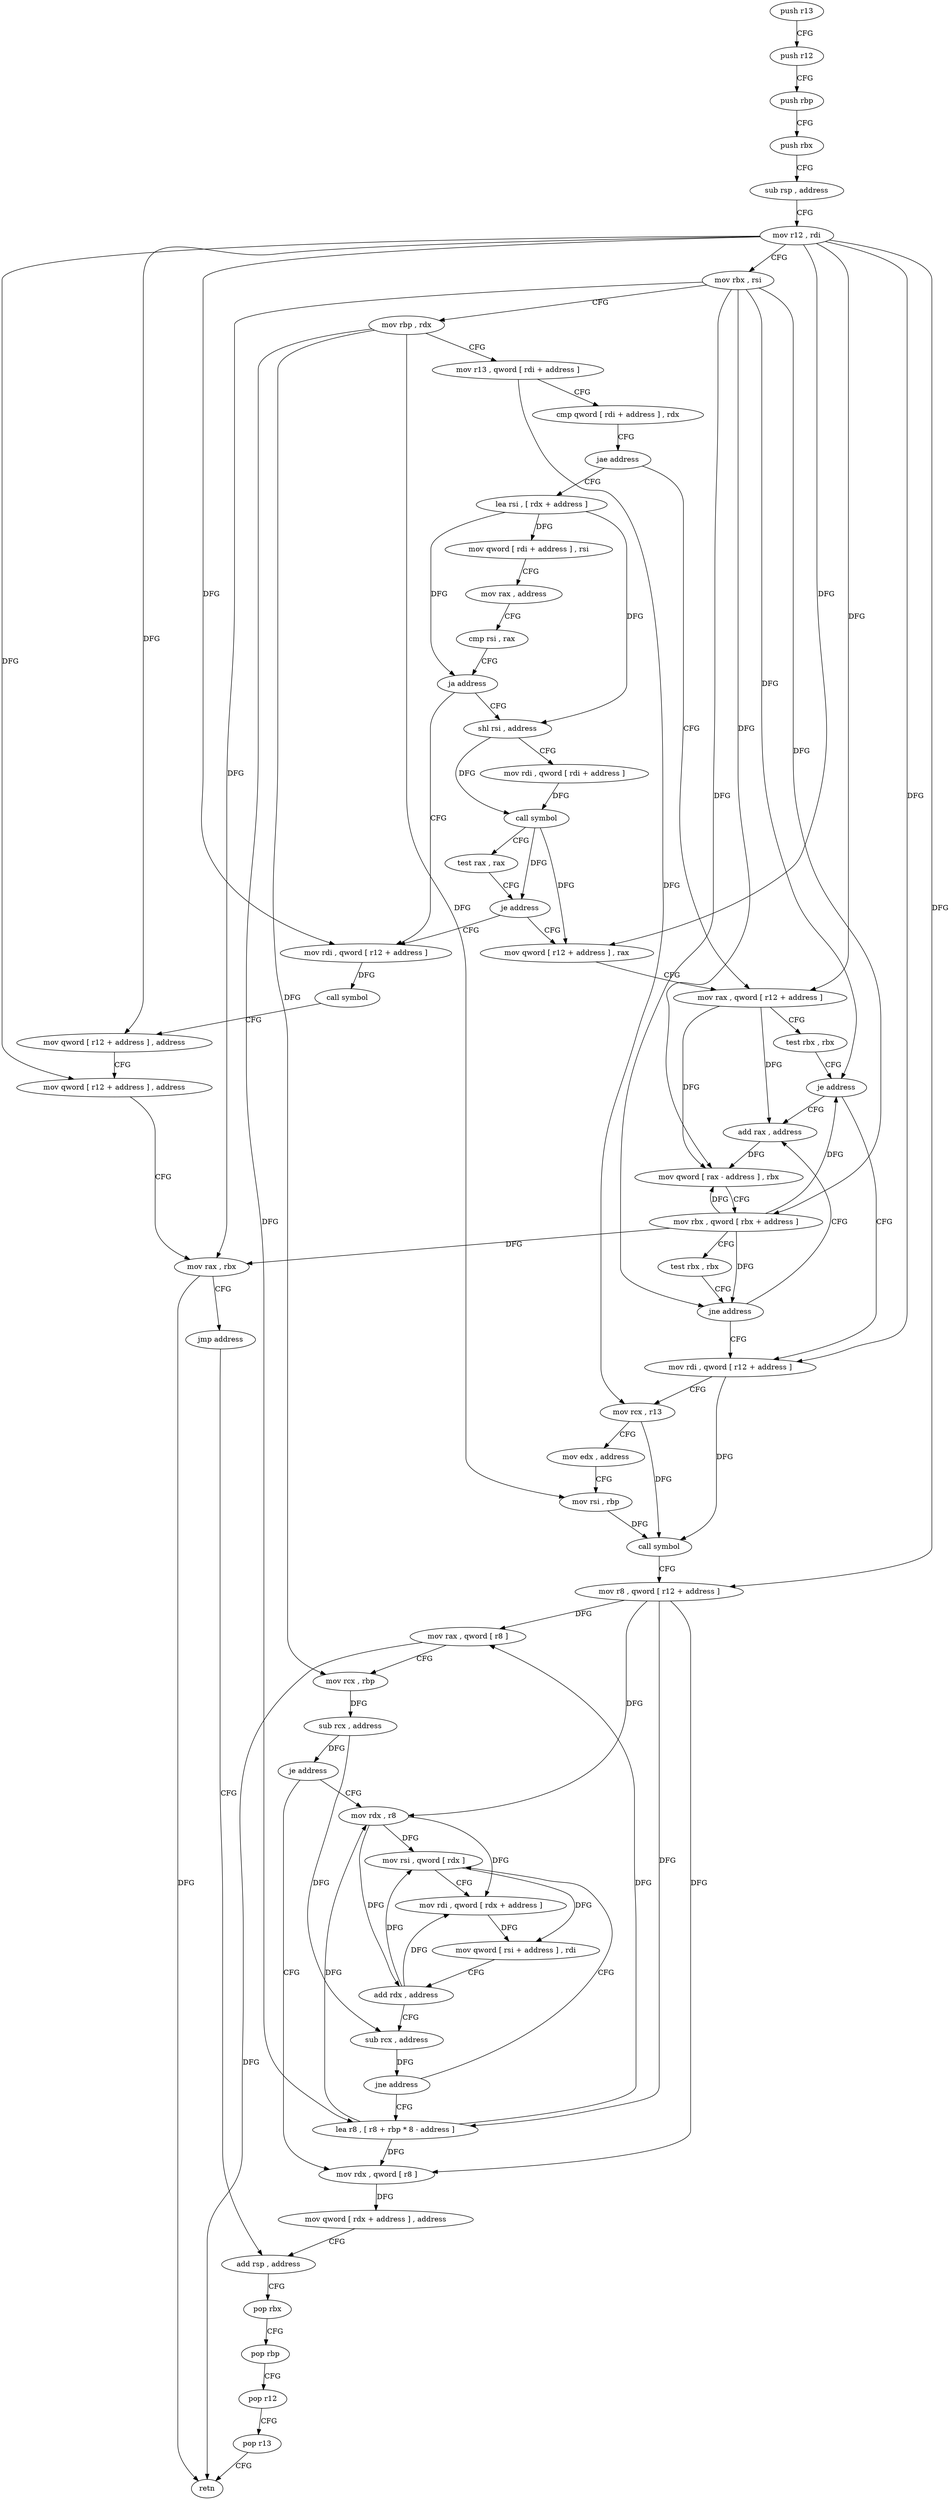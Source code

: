 digraph "func" {
"4267870" [label = "push r13" ]
"4267872" [label = "push r12" ]
"4267874" [label = "push rbp" ]
"4267875" [label = "push rbx" ]
"4267876" [label = "sub rsp , address" ]
"4267880" [label = "mov r12 , rdi" ]
"4267883" [label = "mov rbx , rsi" ]
"4267886" [label = "mov rbp , rdx" ]
"4267889" [label = "mov r13 , qword [ rdi + address ]" ]
"4267893" [label = "cmp qword [ rdi + address ] , rdx" ]
"4267897" [label = "jae address" ]
"4267949" [label = "mov rax , qword [ r12 + address ]" ]
"4267899" [label = "lea rsi , [ rdx + address ]" ]
"4267954" [label = "test rbx , rbx" ]
"4267957" [label = "je address" ]
"4267976" [label = "mov rdi , qword [ r12 + address ]" ]
"4267959" [label = "add rax , address" ]
"4267903" [label = "mov qword [ rdi + address ] , rsi" ]
"4267907" [label = "mov rax , address" ]
"4267917" [label = "cmp rsi , rax" ]
"4267920" [label = "ja address" ]
"4268065" [label = "mov rdi , qword [ r12 + address ]" ]
"4267926" [label = "shl rsi , address" ]
"4267981" [label = "mov rcx , r13" ]
"4267984" [label = "mov edx , address" ]
"4267989" [label = "mov rsi , rbp" ]
"4267992" [label = "call symbol" ]
"4267997" [label = "mov r8 , qword [ r12 + address ]" ]
"4268002" [label = "mov rax , qword [ r8 ]" ]
"4268005" [label = "mov rcx , rbp" ]
"4268008" [label = "sub rcx , address" ]
"4268012" [label = "je address" ]
"4268043" [label = "mov rdx , qword [ r8 ]" ]
"4268014" [label = "mov rdx , r8" ]
"4267963" [label = "mov qword [ rax - address ] , rbx" ]
"4267967" [label = "mov rbx , qword [ rbx + address ]" ]
"4267971" [label = "test rbx , rbx" ]
"4267974" [label = "jne address" ]
"4268070" [label = "call symbol" ]
"4268075" [label = "mov qword [ r12 + address ] , address" ]
"4268084" [label = "mov qword [ r12 + address ] , address" ]
"4268093" [label = "mov rax , rbx" ]
"4268096" [label = "jmp address" ]
"4268054" [label = "add rsp , address" ]
"4267930" [label = "mov rdi , qword [ rdi + address ]" ]
"4267934" [label = "call symbol" ]
"4267939" [label = "test rax , rax" ]
"4267942" [label = "je address" ]
"4267944" [label = "mov qword [ r12 + address ] , rax" ]
"4268046" [label = "mov qword [ rdx + address ] , address" ]
"4268017" [label = "mov rsi , qword [ rdx ]" ]
"4268058" [label = "pop rbx" ]
"4268059" [label = "pop rbp" ]
"4268060" [label = "pop r12" ]
"4268062" [label = "pop r13" ]
"4268064" [label = "retn" ]
"4268020" [label = "mov rdi , qword [ rdx + address ]" ]
"4268024" [label = "mov qword [ rsi + address ] , rdi" ]
"4268028" [label = "add rdx , address" ]
"4268032" [label = "sub rcx , address" ]
"4268036" [label = "jne address" ]
"4268038" [label = "lea r8 , [ r8 + rbp * 8 - address ]" ]
"4267870" -> "4267872" [ label = "CFG" ]
"4267872" -> "4267874" [ label = "CFG" ]
"4267874" -> "4267875" [ label = "CFG" ]
"4267875" -> "4267876" [ label = "CFG" ]
"4267876" -> "4267880" [ label = "CFG" ]
"4267880" -> "4267883" [ label = "CFG" ]
"4267880" -> "4267949" [ label = "DFG" ]
"4267880" -> "4267976" [ label = "DFG" ]
"4267880" -> "4267997" [ label = "DFG" ]
"4267880" -> "4268065" [ label = "DFG" ]
"4267880" -> "4268075" [ label = "DFG" ]
"4267880" -> "4268084" [ label = "DFG" ]
"4267880" -> "4267944" [ label = "DFG" ]
"4267883" -> "4267886" [ label = "CFG" ]
"4267883" -> "4267957" [ label = "DFG" ]
"4267883" -> "4267963" [ label = "DFG" ]
"4267883" -> "4267967" [ label = "DFG" ]
"4267883" -> "4267974" [ label = "DFG" ]
"4267883" -> "4268093" [ label = "DFG" ]
"4267886" -> "4267889" [ label = "CFG" ]
"4267886" -> "4267989" [ label = "DFG" ]
"4267886" -> "4268005" [ label = "DFG" ]
"4267886" -> "4268038" [ label = "DFG" ]
"4267889" -> "4267893" [ label = "CFG" ]
"4267889" -> "4267981" [ label = "DFG" ]
"4267893" -> "4267897" [ label = "CFG" ]
"4267897" -> "4267949" [ label = "CFG" ]
"4267897" -> "4267899" [ label = "CFG" ]
"4267949" -> "4267954" [ label = "CFG" ]
"4267949" -> "4267959" [ label = "DFG" ]
"4267949" -> "4267963" [ label = "DFG" ]
"4267899" -> "4267903" [ label = "DFG" ]
"4267899" -> "4267920" [ label = "DFG" ]
"4267899" -> "4267926" [ label = "DFG" ]
"4267954" -> "4267957" [ label = "CFG" ]
"4267957" -> "4267976" [ label = "CFG" ]
"4267957" -> "4267959" [ label = "CFG" ]
"4267976" -> "4267981" [ label = "CFG" ]
"4267976" -> "4267992" [ label = "DFG" ]
"4267959" -> "4267963" [ label = "DFG" ]
"4267903" -> "4267907" [ label = "CFG" ]
"4267907" -> "4267917" [ label = "CFG" ]
"4267917" -> "4267920" [ label = "CFG" ]
"4267920" -> "4268065" [ label = "CFG" ]
"4267920" -> "4267926" [ label = "CFG" ]
"4268065" -> "4268070" [ label = "DFG" ]
"4267926" -> "4267930" [ label = "CFG" ]
"4267926" -> "4267934" [ label = "DFG" ]
"4267981" -> "4267984" [ label = "CFG" ]
"4267981" -> "4267992" [ label = "DFG" ]
"4267984" -> "4267989" [ label = "CFG" ]
"4267989" -> "4267992" [ label = "DFG" ]
"4267992" -> "4267997" [ label = "CFG" ]
"4267997" -> "4268002" [ label = "DFG" ]
"4267997" -> "4268043" [ label = "DFG" ]
"4267997" -> "4268014" [ label = "DFG" ]
"4267997" -> "4268038" [ label = "DFG" ]
"4268002" -> "4268005" [ label = "CFG" ]
"4268002" -> "4268064" [ label = "DFG" ]
"4268005" -> "4268008" [ label = "DFG" ]
"4268008" -> "4268012" [ label = "DFG" ]
"4268008" -> "4268032" [ label = "DFG" ]
"4268012" -> "4268043" [ label = "CFG" ]
"4268012" -> "4268014" [ label = "CFG" ]
"4268043" -> "4268046" [ label = "DFG" ]
"4268014" -> "4268017" [ label = "DFG" ]
"4268014" -> "4268020" [ label = "DFG" ]
"4268014" -> "4268028" [ label = "DFG" ]
"4267963" -> "4267967" [ label = "CFG" ]
"4267967" -> "4267971" [ label = "CFG" ]
"4267967" -> "4267957" [ label = "DFG" ]
"4267967" -> "4267963" [ label = "DFG" ]
"4267967" -> "4267974" [ label = "DFG" ]
"4267967" -> "4268093" [ label = "DFG" ]
"4267971" -> "4267974" [ label = "CFG" ]
"4267974" -> "4267959" [ label = "CFG" ]
"4267974" -> "4267976" [ label = "CFG" ]
"4268070" -> "4268075" [ label = "CFG" ]
"4268075" -> "4268084" [ label = "CFG" ]
"4268084" -> "4268093" [ label = "CFG" ]
"4268093" -> "4268096" [ label = "CFG" ]
"4268093" -> "4268064" [ label = "DFG" ]
"4268096" -> "4268054" [ label = "CFG" ]
"4268054" -> "4268058" [ label = "CFG" ]
"4267930" -> "4267934" [ label = "DFG" ]
"4267934" -> "4267939" [ label = "CFG" ]
"4267934" -> "4267942" [ label = "DFG" ]
"4267934" -> "4267944" [ label = "DFG" ]
"4267939" -> "4267942" [ label = "CFG" ]
"4267942" -> "4268065" [ label = "CFG" ]
"4267942" -> "4267944" [ label = "CFG" ]
"4267944" -> "4267949" [ label = "CFG" ]
"4268046" -> "4268054" [ label = "CFG" ]
"4268017" -> "4268020" [ label = "CFG" ]
"4268017" -> "4268024" [ label = "DFG" ]
"4268058" -> "4268059" [ label = "CFG" ]
"4268059" -> "4268060" [ label = "CFG" ]
"4268060" -> "4268062" [ label = "CFG" ]
"4268062" -> "4268064" [ label = "CFG" ]
"4268020" -> "4268024" [ label = "DFG" ]
"4268024" -> "4268028" [ label = "CFG" ]
"4268028" -> "4268032" [ label = "CFG" ]
"4268028" -> "4268017" [ label = "DFG" ]
"4268028" -> "4268020" [ label = "DFG" ]
"4268032" -> "4268036" [ label = "DFG" ]
"4268036" -> "4268017" [ label = "CFG" ]
"4268036" -> "4268038" [ label = "CFG" ]
"4268038" -> "4268043" [ label = "DFG" ]
"4268038" -> "4268002" [ label = "DFG" ]
"4268038" -> "4268014" [ label = "DFG" ]
}
